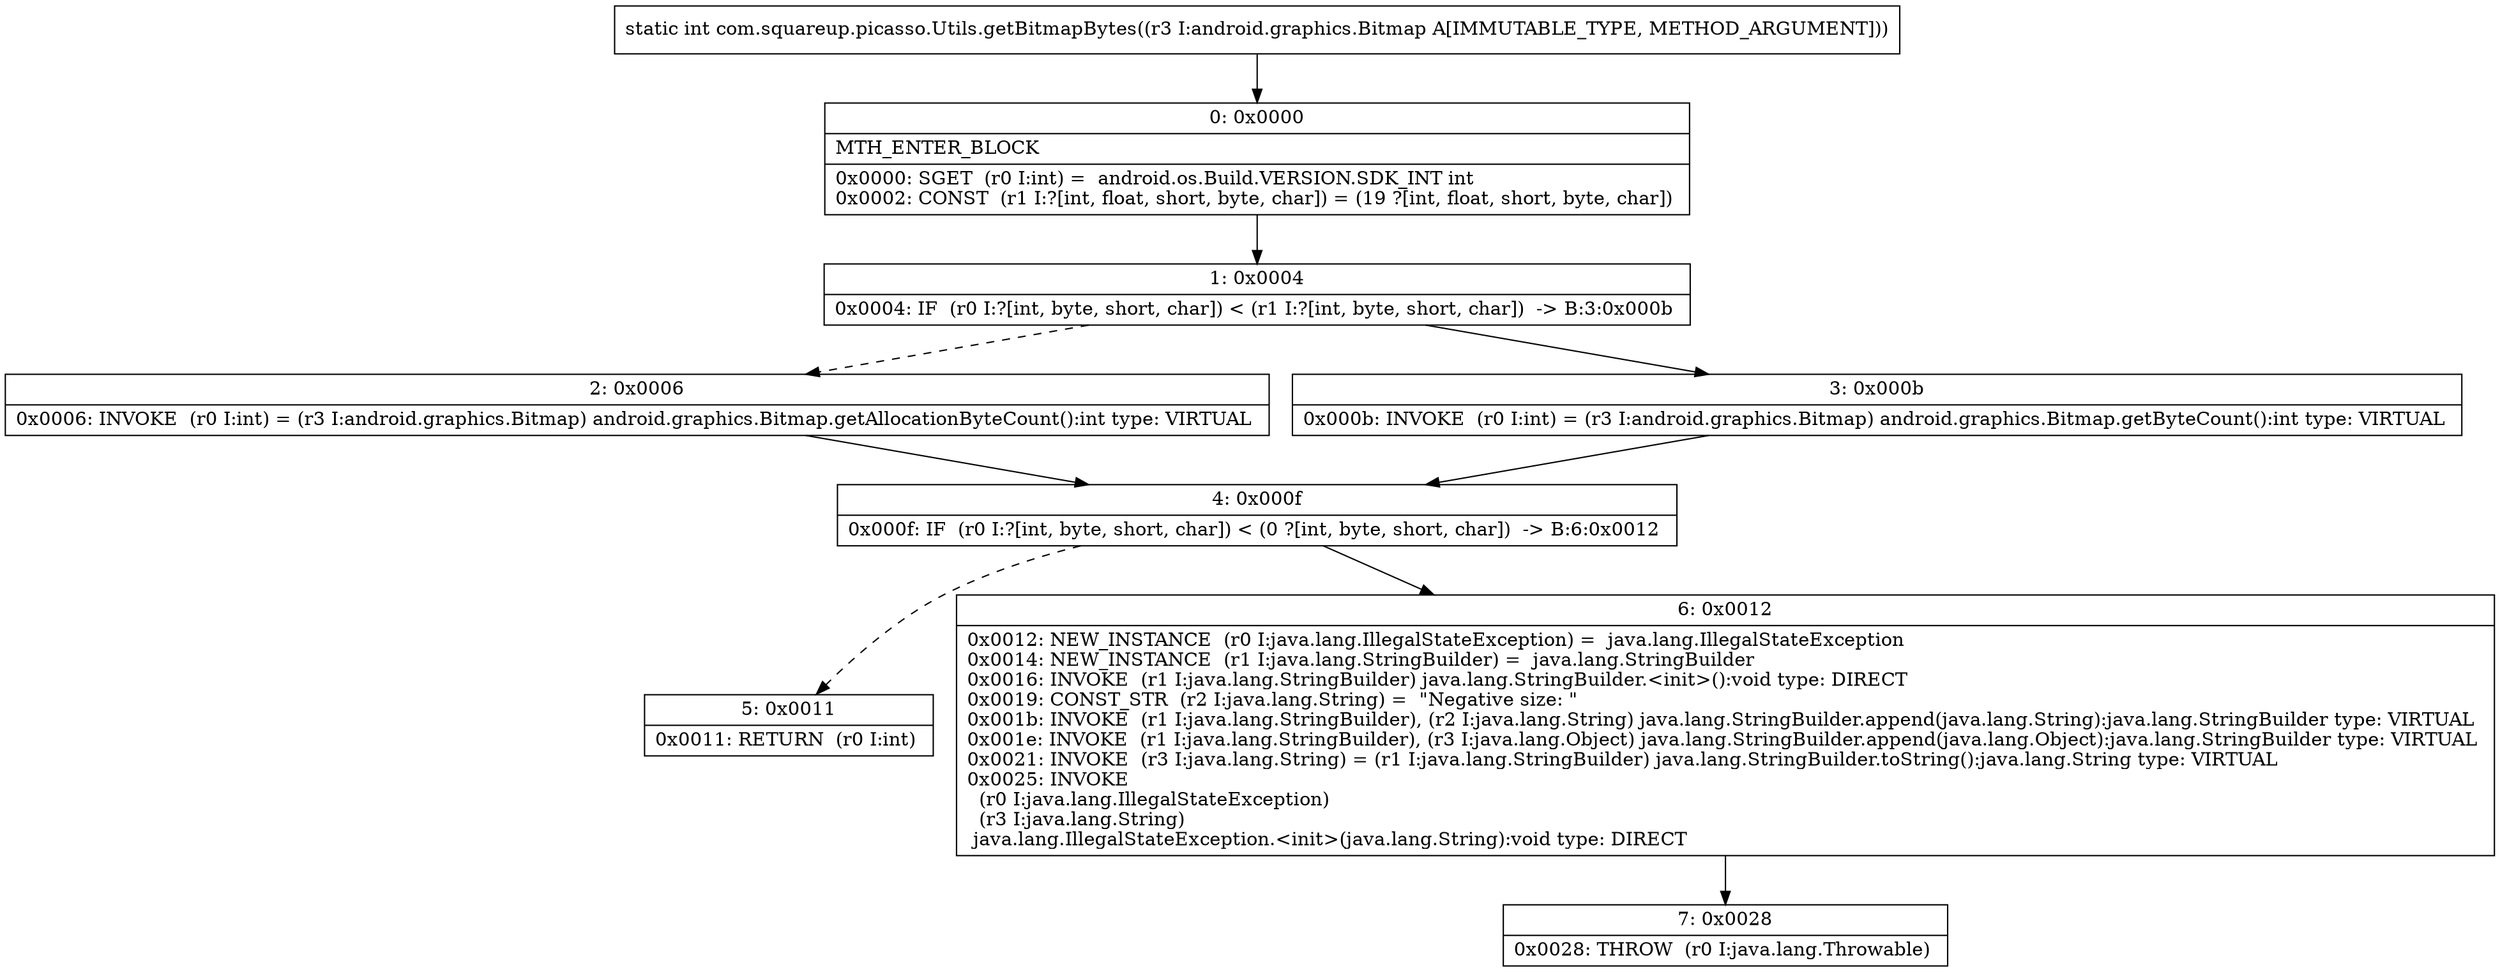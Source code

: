 digraph "CFG forcom.squareup.picasso.Utils.getBitmapBytes(Landroid\/graphics\/Bitmap;)I" {
Node_0 [shape=record,label="{0\:\ 0x0000|MTH_ENTER_BLOCK\l|0x0000: SGET  (r0 I:int) =  android.os.Build.VERSION.SDK_INT int \l0x0002: CONST  (r1 I:?[int, float, short, byte, char]) = (19 ?[int, float, short, byte, char]) \l}"];
Node_1 [shape=record,label="{1\:\ 0x0004|0x0004: IF  (r0 I:?[int, byte, short, char]) \< (r1 I:?[int, byte, short, char])  \-\> B:3:0x000b \l}"];
Node_2 [shape=record,label="{2\:\ 0x0006|0x0006: INVOKE  (r0 I:int) = (r3 I:android.graphics.Bitmap) android.graphics.Bitmap.getAllocationByteCount():int type: VIRTUAL \l}"];
Node_3 [shape=record,label="{3\:\ 0x000b|0x000b: INVOKE  (r0 I:int) = (r3 I:android.graphics.Bitmap) android.graphics.Bitmap.getByteCount():int type: VIRTUAL \l}"];
Node_4 [shape=record,label="{4\:\ 0x000f|0x000f: IF  (r0 I:?[int, byte, short, char]) \< (0 ?[int, byte, short, char])  \-\> B:6:0x0012 \l}"];
Node_5 [shape=record,label="{5\:\ 0x0011|0x0011: RETURN  (r0 I:int) \l}"];
Node_6 [shape=record,label="{6\:\ 0x0012|0x0012: NEW_INSTANCE  (r0 I:java.lang.IllegalStateException) =  java.lang.IllegalStateException \l0x0014: NEW_INSTANCE  (r1 I:java.lang.StringBuilder) =  java.lang.StringBuilder \l0x0016: INVOKE  (r1 I:java.lang.StringBuilder) java.lang.StringBuilder.\<init\>():void type: DIRECT \l0x0019: CONST_STR  (r2 I:java.lang.String) =  \"Negative size: \" \l0x001b: INVOKE  (r1 I:java.lang.StringBuilder), (r2 I:java.lang.String) java.lang.StringBuilder.append(java.lang.String):java.lang.StringBuilder type: VIRTUAL \l0x001e: INVOKE  (r1 I:java.lang.StringBuilder), (r3 I:java.lang.Object) java.lang.StringBuilder.append(java.lang.Object):java.lang.StringBuilder type: VIRTUAL \l0x0021: INVOKE  (r3 I:java.lang.String) = (r1 I:java.lang.StringBuilder) java.lang.StringBuilder.toString():java.lang.String type: VIRTUAL \l0x0025: INVOKE  \l  (r0 I:java.lang.IllegalStateException)\l  (r3 I:java.lang.String)\l java.lang.IllegalStateException.\<init\>(java.lang.String):void type: DIRECT \l}"];
Node_7 [shape=record,label="{7\:\ 0x0028|0x0028: THROW  (r0 I:java.lang.Throwable) \l}"];
MethodNode[shape=record,label="{static int com.squareup.picasso.Utils.getBitmapBytes((r3 I:android.graphics.Bitmap A[IMMUTABLE_TYPE, METHOD_ARGUMENT])) }"];
MethodNode -> Node_0;
Node_0 -> Node_1;
Node_1 -> Node_2[style=dashed];
Node_1 -> Node_3;
Node_2 -> Node_4;
Node_3 -> Node_4;
Node_4 -> Node_5[style=dashed];
Node_4 -> Node_6;
Node_6 -> Node_7;
}

